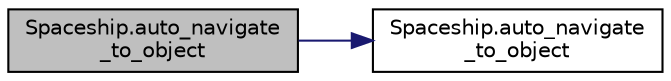 digraph "Spaceship.auto_navigate_to_object"
{
  edge [fontname="Helvetica",fontsize="10",labelfontname="Helvetica",labelfontsize="10"];
  node [fontname="Helvetica",fontsize="10",shape=record];
  rankdir="LR";
  Node49 [label="Spaceship.auto_navigate\l_to_object",height=0.2,width=0.4,color="black", fillcolor="grey75", style="filled", fontcolor="black"];
  Node49 -> Node50 [color="midnightblue",fontsize="10",style="solid",fontname="Helvetica"];
  Node50 [label="Spaceship.auto_navigate\l_to_object",height=0.2,width=0.4,color="black", fillcolor="white", style="filled",URL="$class_spaceship.html#a311d0678e160eb4115fcc756f4ca1bfb",tooltip="Auto-Pilot zu einem GameObject "];
}
